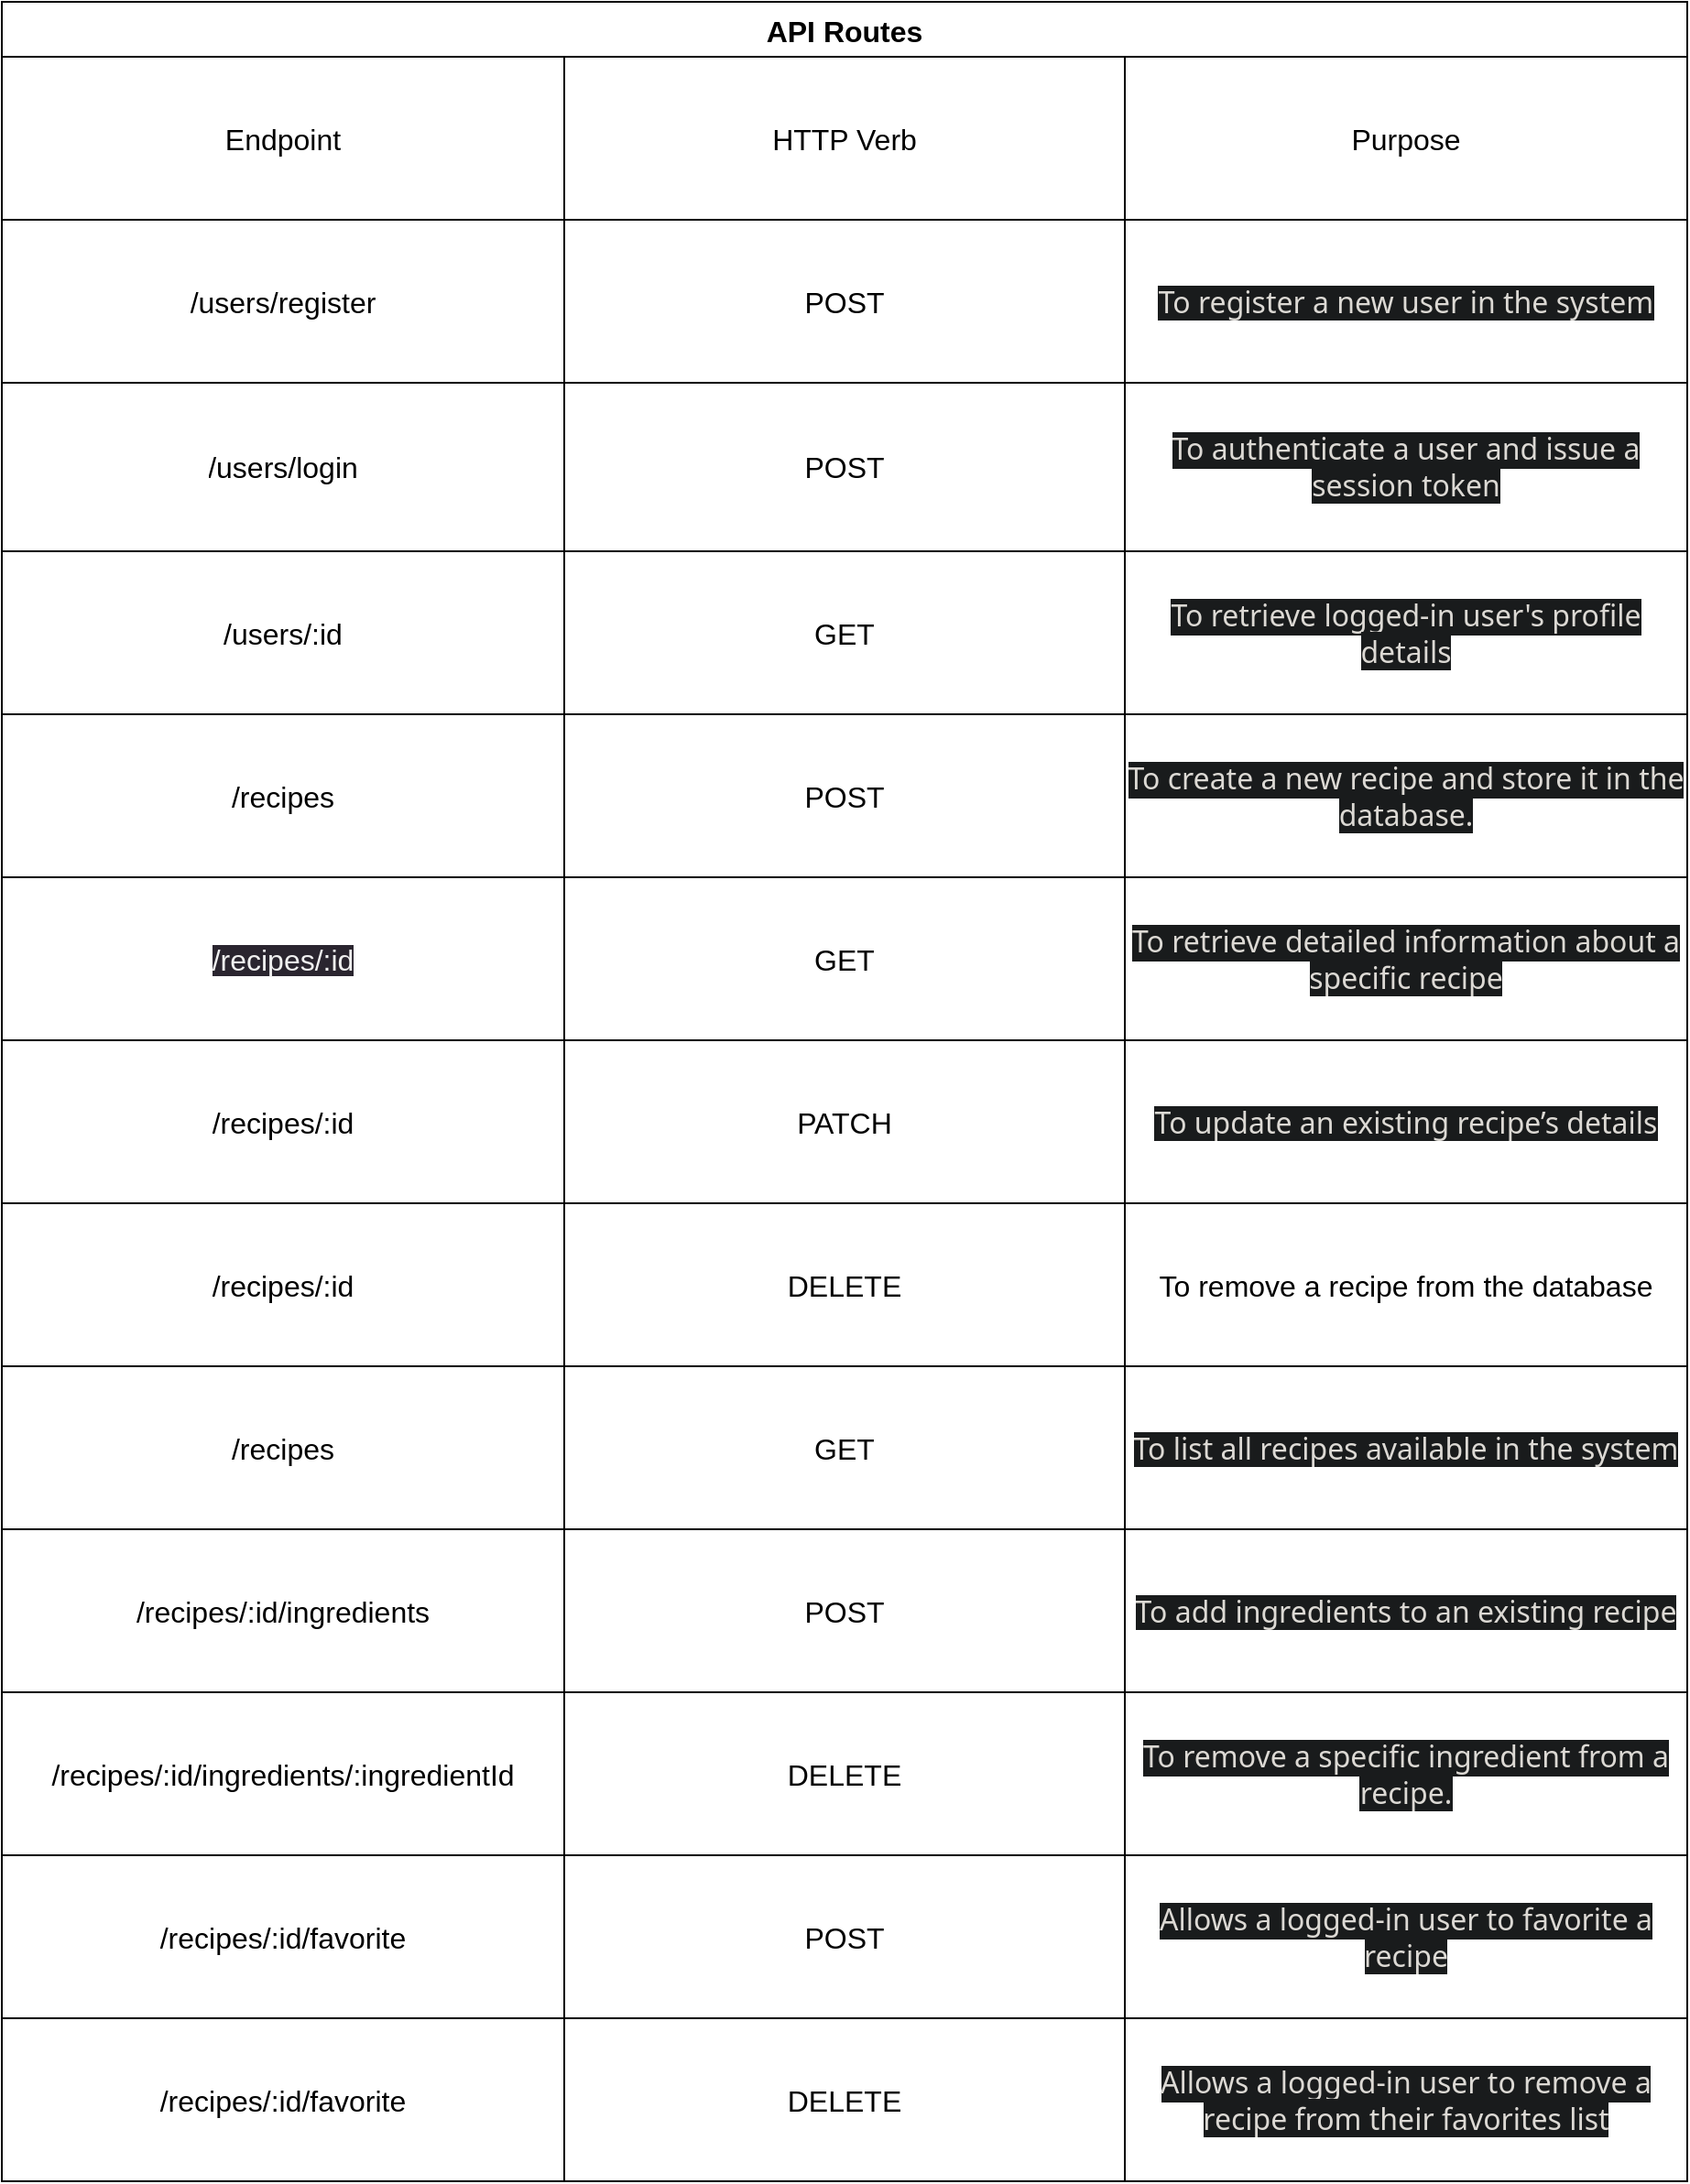 <mxfile>
    <diagram id="S6L31jOvDiZtcp9Sf2Wv" name="Page-1">
        <mxGraphModel dx="2607" dy="1162" grid="1" gridSize="10" guides="1" tooltips="1" connect="1" arrows="1" fold="1" page="1" pageScale="1" pageWidth="850" pageHeight="1100" math="0" shadow="0">
            <root>
                <mxCell id="0"/>
                <mxCell id="1" parent="0"/>
                <mxCell id="2" value="API Routes" style="shape=table;startSize=30;container=1;collapsible=0;childLayout=tableLayout;fontStyle=1;align=center;fontSize=16;" parent="1" vertex="1">
                    <mxGeometry x="240" y="180" width="920" height="1190" as="geometry"/>
                </mxCell>
                <mxCell id="3" value="" style="shape=tableRow;horizontal=0;startSize=0;swimlaneHead=0;swimlaneBody=0;top=0;left=0;bottom=0;right=0;collapsible=0;dropTarget=0;fillColor=none;points=[[0,0.5],[1,0.5]];portConstraint=eastwest;" parent="2" vertex="1">
                    <mxGeometry y="30" width="920" height="89" as="geometry"/>
                </mxCell>
                <mxCell id="4" value="&lt;font style=&quot;font-size: 16px;&quot;&gt;Endpoint&lt;/font&gt;" style="shape=partialRectangle;html=1;whiteSpace=wrap;connectable=0;fillColor=none;top=0;left=0;bottom=0;right=0;overflow=hidden;" parent="3" vertex="1">
                    <mxGeometry width="307" height="89" as="geometry">
                        <mxRectangle width="307" height="89" as="alternateBounds"/>
                    </mxGeometry>
                </mxCell>
                <mxCell id="5" value="&lt;font style=&quot;font-size: 16px;&quot;&gt;HTTP Verb&lt;/font&gt;" style="shape=partialRectangle;html=1;whiteSpace=wrap;connectable=0;fillColor=none;top=0;left=0;bottom=0;right=0;overflow=hidden;" parent="3" vertex="1">
                    <mxGeometry x="307" width="306" height="89" as="geometry">
                        <mxRectangle width="306" height="89" as="alternateBounds"/>
                    </mxGeometry>
                </mxCell>
                <mxCell id="6" value="&lt;font style=&quot;font-size: 16px;&quot;&gt;Purpose&lt;/font&gt;" style="shape=partialRectangle;html=1;whiteSpace=wrap;connectable=0;fillColor=none;top=0;left=0;bottom=0;right=0;overflow=hidden;" parent="3" vertex="1">
                    <mxGeometry x="613" width="307" height="89" as="geometry">
                        <mxRectangle width="307" height="89" as="alternateBounds"/>
                    </mxGeometry>
                </mxCell>
                <mxCell id="7" value="" style="shape=tableRow;horizontal=0;startSize=0;swimlaneHead=0;swimlaneBody=0;top=0;left=0;bottom=0;right=0;collapsible=0;dropTarget=0;fillColor=none;points=[[0,0.5],[1,0.5]];portConstraint=eastwest;" parent="2" vertex="1">
                    <mxGeometry y="119" width="920" height="89" as="geometry"/>
                </mxCell>
                <mxCell id="8" value="&lt;font style=&quot;font-size: 16px;&quot;&gt;/users/register&lt;/font&gt;" style="shape=partialRectangle;html=1;whiteSpace=wrap;connectable=0;fillColor=none;top=0;left=0;bottom=0;right=0;overflow=hidden;" parent="7" vertex="1">
                    <mxGeometry width="307" height="89" as="geometry">
                        <mxRectangle width="307" height="89" as="alternateBounds"/>
                    </mxGeometry>
                </mxCell>
                <mxCell id="9" value="&lt;font style=&quot;font-size: 16px;&quot;&gt;POST&lt;/font&gt;" style="shape=partialRectangle;html=1;whiteSpace=wrap;connectable=0;fillColor=none;top=0;left=0;bottom=0;right=0;overflow=hidden;" parent="7" vertex="1">
                    <mxGeometry x="307" width="306" height="89" as="geometry">
                        <mxRectangle width="306" height="89" as="alternateBounds"/>
                    </mxGeometry>
                </mxCell>
                <mxCell id="10" value="&lt;span style=&quot;color: rgb(220, 217, 212); font-family: Söhne, ui-sans-serif, system-ui, -apple-system, &amp;quot;Segoe UI&amp;quot;, Roboto, Ubuntu, Cantarell, &amp;quot;Noto Sans&amp;quot;, sans-serif, &amp;quot;Helvetica Neue&amp;quot;, Arial, &amp;quot;Apple Color Emoji&amp;quot;, &amp;quot;Segoe UI Emoji&amp;quot;, &amp;quot;Segoe UI Symbol&amp;quot;, &amp;quot;Noto Color Emoji&amp;quot;; font-size: 16px; text-align: left; background-color: rgb(25, 27, 28);&quot;&gt;To register a new user in the system&lt;/span&gt;" style="shape=partialRectangle;html=1;whiteSpace=wrap;connectable=0;fillColor=none;top=0;left=0;bottom=0;right=0;overflow=hidden;" parent="7" vertex="1">
                    <mxGeometry x="613" width="307" height="89" as="geometry">
                        <mxRectangle width="307" height="89" as="alternateBounds"/>
                    </mxGeometry>
                </mxCell>
                <mxCell id="11" value="" style="shape=tableRow;horizontal=0;startSize=0;swimlaneHead=0;swimlaneBody=0;top=0;left=0;bottom=0;right=0;collapsible=0;dropTarget=0;fillColor=none;points=[[0,0.5],[1,0.5]];portConstraint=eastwest;" parent="2" vertex="1">
                    <mxGeometry y="208" width="920" height="92" as="geometry"/>
                </mxCell>
                <mxCell id="12" value="&lt;font style=&quot;font-size: 16px;&quot;&gt;/users/login&lt;/font&gt;" style="shape=partialRectangle;html=1;whiteSpace=wrap;connectable=0;fillColor=none;top=0;left=0;bottom=0;right=0;overflow=hidden;" parent="11" vertex="1">
                    <mxGeometry width="307" height="92" as="geometry">
                        <mxRectangle width="307" height="92" as="alternateBounds"/>
                    </mxGeometry>
                </mxCell>
                <mxCell id="13" value="&lt;font style=&quot;font-size: 16px;&quot;&gt;POST&lt;/font&gt;" style="shape=partialRectangle;html=1;whiteSpace=wrap;connectable=0;fillColor=none;top=0;left=0;bottom=0;right=0;overflow=hidden;" parent="11" vertex="1">
                    <mxGeometry x="307" width="306" height="92" as="geometry">
                        <mxRectangle width="306" height="92" as="alternateBounds"/>
                    </mxGeometry>
                </mxCell>
                <mxCell id="14" value="&lt;span style=&quot;color: rgb(220, 217, 212); font-family: Söhne, ui-sans-serif, system-ui, -apple-system, &amp;quot;Segoe UI&amp;quot;, Roboto, Ubuntu, Cantarell, &amp;quot;Noto Sans&amp;quot;, sans-serif, &amp;quot;Helvetica Neue&amp;quot;, Arial, &amp;quot;Apple Color Emoji&amp;quot;, &amp;quot;Segoe UI Emoji&amp;quot;, &amp;quot;Segoe UI Symbol&amp;quot;, &amp;quot;Noto Color Emoji&amp;quot;; font-size: 16px; text-align: left; background-color: rgb(25, 27, 28);&quot;&gt;To authenticate a user and issue a session token&lt;/span&gt;" style="shape=partialRectangle;html=1;whiteSpace=wrap;connectable=0;fillColor=none;top=0;left=0;bottom=0;right=0;overflow=hidden;" parent="11" vertex="1">
                    <mxGeometry x="613" width="307" height="92" as="geometry">
                        <mxRectangle width="307" height="92" as="alternateBounds"/>
                    </mxGeometry>
                </mxCell>
                <mxCell id="19" style="shape=tableRow;horizontal=0;startSize=0;swimlaneHead=0;swimlaneBody=0;top=0;left=0;bottom=0;right=0;collapsible=0;dropTarget=0;fillColor=none;points=[[0,0.5],[1,0.5]];portConstraint=eastwest;" parent="2" vertex="1">
                    <mxGeometry y="300" width="920" height="89" as="geometry"/>
                </mxCell>
                <mxCell id="20" value="&lt;font style=&quot;font-size: 16px;&quot;&gt;/users/:id&lt;/font&gt;" style="shape=partialRectangle;html=1;whiteSpace=wrap;connectable=0;fillColor=none;top=0;left=0;bottom=0;right=0;overflow=hidden;" parent="19" vertex="1">
                    <mxGeometry width="307" height="89" as="geometry">
                        <mxRectangle width="307" height="89" as="alternateBounds"/>
                    </mxGeometry>
                </mxCell>
                <mxCell id="21" value="&lt;font style=&quot;font-size: 16px;&quot;&gt;GET&lt;/font&gt;" style="shape=partialRectangle;html=1;whiteSpace=wrap;connectable=0;fillColor=none;top=0;left=0;bottom=0;right=0;overflow=hidden;" parent="19" vertex="1">
                    <mxGeometry x="307" width="306" height="89" as="geometry">
                        <mxRectangle width="306" height="89" as="alternateBounds"/>
                    </mxGeometry>
                </mxCell>
                <mxCell id="22" value="&lt;span style=&quot;color: rgb(220, 217, 212); font-family: Söhne, ui-sans-serif, system-ui, -apple-system, &amp;quot;Segoe UI&amp;quot;, Roboto, Ubuntu, Cantarell, &amp;quot;Noto Sans&amp;quot;, sans-serif, &amp;quot;Helvetica Neue&amp;quot;, Arial, &amp;quot;Apple Color Emoji&amp;quot;, &amp;quot;Segoe UI Emoji&amp;quot;, &amp;quot;Segoe UI Symbol&amp;quot;, &amp;quot;Noto Color Emoji&amp;quot;; font-size: 16px; text-align: left; background-color: rgb(25, 27, 28);&quot;&gt;To retrieve logged-in user's profile details&lt;/span&gt;" style="shape=partialRectangle;html=1;whiteSpace=wrap;connectable=0;fillColor=none;top=0;left=0;bottom=0;right=0;overflow=hidden;" parent="19" vertex="1">
                    <mxGeometry x="613" width="307" height="89" as="geometry">
                        <mxRectangle width="307" height="89" as="alternateBounds"/>
                    </mxGeometry>
                </mxCell>
                <mxCell id="15" style="shape=tableRow;horizontal=0;startSize=0;swimlaneHead=0;swimlaneBody=0;top=0;left=0;bottom=0;right=0;collapsible=0;dropTarget=0;fillColor=none;points=[[0,0.5],[1,0.5]];portConstraint=eastwest;" parent="2" vertex="1">
                    <mxGeometry y="389" width="920" height="89" as="geometry"/>
                </mxCell>
                <mxCell id="16" value="&lt;font style=&quot;font-size: 16px;&quot;&gt;/recipes&lt;/font&gt;" style="shape=partialRectangle;html=1;whiteSpace=wrap;connectable=0;fillColor=none;top=0;left=0;bottom=0;right=0;overflow=hidden;" parent="15" vertex="1">
                    <mxGeometry width="307" height="89" as="geometry">
                        <mxRectangle width="307" height="89" as="alternateBounds"/>
                    </mxGeometry>
                </mxCell>
                <mxCell id="17" value="&lt;font style=&quot;font-size: 16px;&quot;&gt;POST&lt;/font&gt;" style="shape=partialRectangle;html=1;whiteSpace=wrap;connectable=0;fillColor=none;top=0;left=0;bottom=0;right=0;overflow=hidden;" parent="15" vertex="1">
                    <mxGeometry x="307" width="306" height="89" as="geometry">
                        <mxRectangle width="306" height="89" as="alternateBounds"/>
                    </mxGeometry>
                </mxCell>
                <mxCell id="18" value="&lt;span style=&quot;color: rgb(220, 217, 212); font-family: Söhne, ui-sans-serif, system-ui, -apple-system, &amp;quot;Segoe UI&amp;quot;, Roboto, Ubuntu, Cantarell, &amp;quot;Noto Sans&amp;quot;, sans-serif, &amp;quot;Helvetica Neue&amp;quot;, Arial, &amp;quot;Apple Color Emoji&amp;quot;, &amp;quot;Segoe UI Emoji&amp;quot;, &amp;quot;Segoe UI Symbol&amp;quot;, &amp;quot;Noto Color Emoji&amp;quot;; font-size: 16px; text-align: left; background-color: rgb(25, 27, 28);&quot;&gt;To create a new recipe and store it in the database.&lt;/span&gt;" style="shape=partialRectangle;html=1;whiteSpace=wrap;connectable=0;fillColor=none;top=0;left=0;bottom=0;right=0;overflow=hidden;" parent="15" vertex="1">
                    <mxGeometry x="613" width="307" height="89" as="geometry">
                        <mxRectangle width="307" height="89" as="alternateBounds"/>
                    </mxGeometry>
                </mxCell>
                <mxCell id="31" style="shape=tableRow;horizontal=0;startSize=0;swimlaneHead=0;swimlaneBody=0;top=0;left=0;bottom=0;right=0;collapsible=0;dropTarget=0;fillColor=none;points=[[0,0.5],[1,0.5]];portConstraint=eastwest;" parent="2" vertex="1">
                    <mxGeometry y="478" width="920" height="89" as="geometry"/>
                </mxCell>
                <mxCell id="32" value="&lt;span style=&quot;color: rgb(240, 240, 240); font-family: Helvetica; font-size: 16px; font-style: normal; font-variant-ligatures: normal; font-variant-caps: normal; font-weight: 400; letter-spacing: normal; orphans: 2; text-align: center; text-indent: 0px; text-transform: none; widows: 2; word-spacing: 0px; -webkit-text-stroke-width: 0px; background-color: rgb(42, 37, 47); text-decoration-thickness: initial; text-decoration-style: initial; text-decoration-color: initial; float: none; display: inline !important;&quot;&gt;/recipes/:id&lt;/span&gt;" style="shape=partialRectangle;html=1;whiteSpace=wrap;connectable=0;fillColor=none;top=0;left=0;bottom=0;right=0;overflow=hidden;" parent="31" vertex="1">
                    <mxGeometry width="307" height="89" as="geometry">
                        <mxRectangle width="307" height="89" as="alternateBounds"/>
                    </mxGeometry>
                </mxCell>
                <mxCell id="33" value="&lt;font style=&quot;font-size: 16px;&quot;&gt;GET&lt;/font&gt;" style="shape=partialRectangle;html=1;whiteSpace=wrap;connectable=0;fillColor=none;top=0;left=0;bottom=0;right=0;overflow=hidden;" parent="31" vertex="1">
                    <mxGeometry x="307" width="306" height="89" as="geometry">
                        <mxRectangle width="306" height="89" as="alternateBounds"/>
                    </mxGeometry>
                </mxCell>
                <mxCell id="34" value="&lt;span style=&quot;color: rgb(220, 217, 212); font-family: Söhne, ui-sans-serif, system-ui, -apple-system, &amp;quot;Segoe UI&amp;quot;, Roboto, Ubuntu, Cantarell, &amp;quot;Noto Sans&amp;quot;, sans-serif, &amp;quot;Helvetica Neue&amp;quot;, Arial, &amp;quot;Apple Color Emoji&amp;quot;, &amp;quot;Segoe UI Emoji&amp;quot;, &amp;quot;Segoe UI Symbol&amp;quot;, &amp;quot;Noto Color Emoji&amp;quot;; font-size: 16px; text-align: left; background-color: rgb(25, 27, 28);&quot;&gt;To retrieve detailed information about a specific recipe&lt;/span&gt;" style="shape=partialRectangle;html=1;whiteSpace=wrap;connectable=0;fillColor=none;top=0;left=0;bottom=0;right=0;overflow=hidden;" parent="31" vertex="1">
                    <mxGeometry x="613" width="307" height="89" as="geometry">
                        <mxRectangle width="307" height="89" as="alternateBounds"/>
                    </mxGeometry>
                </mxCell>
                <mxCell id="27" style="shape=tableRow;horizontal=0;startSize=0;swimlaneHead=0;swimlaneBody=0;top=0;left=0;bottom=0;right=0;collapsible=0;dropTarget=0;fillColor=none;points=[[0,0.5],[1,0.5]];portConstraint=eastwest;" parent="2" vertex="1">
                    <mxGeometry y="567" width="920" height="89" as="geometry"/>
                </mxCell>
                <mxCell id="28" value="&lt;span style=&quot;font-size: 16px;&quot;&gt;/recipes/:id&lt;/span&gt;" style="shape=partialRectangle;html=1;whiteSpace=wrap;connectable=0;fillColor=none;top=0;left=0;bottom=0;right=0;overflow=hidden;" parent="27" vertex="1">
                    <mxGeometry width="307" height="89" as="geometry">
                        <mxRectangle width="307" height="89" as="alternateBounds"/>
                    </mxGeometry>
                </mxCell>
                <mxCell id="29" value="&lt;font style=&quot;font-size: 16px;&quot;&gt;PATCH&lt;/font&gt;" style="shape=partialRectangle;html=1;whiteSpace=wrap;connectable=0;fillColor=none;top=0;left=0;bottom=0;right=0;overflow=hidden;" parent="27" vertex="1">
                    <mxGeometry x="307" width="306" height="89" as="geometry">
                        <mxRectangle width="306" height="89" as="alternateBounds"/>
                    </mxGeometry>
                </mxCell>
                <mxCell id="30" value="&lt;span style=&quot;color: rgb(220, 217, 212); font-family: Söhne, ui-sans-serif, system-ui, -apple-system, &amp;quot;Segoe UI&amp;quot;, Roboto, Ubuntu, Cantarell, &amp;quot;Noto Sans&amp;quot;, sans-serif, &amp;quot;Helvetica Neue&amp;quot;, Arial, &amp;quot;Apple Color Emoji&amp;quot;, &amp;quot;Segoe UI Emoji&amp;quot;, &amp;quot;Segoe UI Symbol&amp;quot;, &amp;quot;Noto Color Emoji&amp;quot;; font-size: 16px; text-align: left; background-color: rgb(25, 27, 28);&quot;&gt;To update an existing recipe’s details&lt;/span&gt;" style="shape=partialRectangle;html=1;whiteSpace=wrap;connectable=0;fillColor=none;top=0;left=0;bottom=0;right=0;overflow=hidden;" parent="27" vertex="1">
                    <mxGeometry x="613" width="307" height="89" as="geometry">
                        <mxRectangle width="307" height="89" as="alternateBounds"/>
                    </mxGeometry>
                </mxCell>
                <mxCell id="55" style="shape=tableRow;horizontal=0;startSize=0;swimlaneHead=0;swimlaneBody=0;top=0;left=0;bottom=0;right=0;collapsible=0;dropTarget=0;fillColor=none;points=[[0,0.5],[1,0.5]];portConstraint=eastwest;" vertex="1" parent="2">
                    <mxGeometry y="656" width="920" height="89" as="geometry"/>
                </mxCell>
                <mxCell id="56" value="&lt;span style=&quot;font-size: 16px;&quot;&gt;/recipes/:id&lt;/span&gt;" style="shape=partialRectangle;html=1;whiteSpace=wrap;connectable=0;fillColor=none;top=0;left=0;bottom=0;right=0;overflow=hidden;" vertex="1" parent="55">
                    <mxGeometry width="307" height="89" as="geometry">
                        <mxRectangle width="307" height="89" as="alternateBounds"/>
                    </mxGeometry>
                </mxCell>
                <mxCell id="57" value="&lt;span style=&quot;font-size: 16px;&quot;&gt;DELETE&lt;/span&gt;" style="shape=partialRectangle;html=1;whiteSpace=wrap;connectable=0;fillColor=none;top=0;left=0;bottom=0;right=0;overflow=hidden;" vertex="1" parent="55">
                    <mxGeometry x="307" width="306" height="89" as="geometry">
                        <mxRectangle width="306" height="89" as="alternateBounds"/>
                    </mxGeometry>
                </mxCell>
                <mxCell id="58" value="&lt;font style=&quot;font-size: 16px;&quot;&gt;To remove a recipe from the database&lt;/font&gt;" style="shape=partialRectangle;html=1;whiteSpace=wrap;connectable=0;fillColor=none;top=0;left=0;bottom=0;right=0;overflow=hidden;" vertex="1" parent="55">
                    <mxGeometry x="613" width="307" height="89" as="geometry">
                        <mxRectangle width="307" height="89" as="alternateBounds"/>
                    </mxGeometry>
                </mxCell>
                <mxCell id="35" style="shape=tableRow;horizontal=0;startSize=0;swimlaneHead=0;swimlaneBody=0;top=0;left=0;bottom=0;right=0;collapsible=0;dropTarget=0;fillColor=none;points=[[0,0.5],[1,0.5]];portConstraint=eastwest;" parent="2" vertex="1">
                    <mxGeometry y="745" width="920" height="89" as="geometry"/>
                </mxCell>
                <mxCell id="36" value="&lt;span style=&quot;font-size: 16px;&quot;&gt;/recipes&lt;/span&gt;" style="shape=partialRectangle;html=1;whiteSpace=wrap;connectable=0;fillColor=none;top=0;left=0;bottom=0;right=0;overflow=hidden;" parent="35" vertex="1">
                    <mxGeometry width="307" height="89" as="geometry">
                        <mxRectangle width="307" height="89" as="alternateBounds"/>
                    </mxGeometry>
                </mxCell>
                <mxCell id="37" value="&lt;font style=&quot;font-size: 16px;&quot;&gt;GET&lt;/font&gt;" style="shape=partialRectangle;html=1;whiteSpace=wrap;connectable=0;fillColor=none;top=0;left=0;bottom=0;right=0;overflow=hidden;" parent="35" vertex="1">
                    <mxGeometry x="307" width="306" height="89" as="geometry">
                        <mxRectangle width="306" height="89" as="alternateBounds"/>
                    </mxGeometry>
                </mxCell>
                <mxCell id="38" value="&lt;span style=&quot;color: rgb(220, 217, 212); font-family: Söhne, ui-sans-serif, system-ui, -apple-system, &amp;quot;Segoe UI&amp;quot;, Roboto, Ubuntu, Cantarell, &amp;quot;Noto Sans&amp;quot;, sans-serif, &amp;quot;Helvetica Neue&amp;quot;, Arial, &amp;quot;Apple Color Emoji&amp;quot;, &amp;quot;Segoe UI Emoji&amp;quot;, &amp;quot;Segoe UI Symbol&amp;quot;, &amp;quot;Noto Color Emoji&amp;quot;; font-size: 16px; text-align: left; background-color: rgb(25, 27, 28);&quot;&gt;To list all recipes available in the system&lt;/span&gt;" style="shape=partialRectangle;html=1;whiteSpace=wrap;connectable=0;fillColor=none;top=0;left=0;bottom=0;right=0;overflow=hidden;" parent="35" vertex="1">
                    <mxGeometry x="613" width="307" height="89" as="geometry">
                        <mxRectangle width="307" height="89" as="alternateBounds"/>
                    </mxGeometry>
                </mxCell>
                <mxCell id="39" style="shape=tableRow;horizontal=0;startSize=0;swimlaneHead=0;swimlaneBody=0;top=0;left=0;bottom=0;right=0;collapsible=0;dropTarget=0;fillColor=none;points=[[0,0.5],[1,0.5]];portConstraint=eastwest;" parent="2" vertex="1">
                    <mxGeometry y="834" width="920" height="89" as="geometry"/>
                </mxCell>
                <mxCell id="40" value="&lt;span style=&quot;font-size: 16px;&quot;&gt;/recipes/:id/ingredients&lt;/span&gt;" style="shape=partialRectangle;html=1;whiteSpace=wrap;connectable=0;fillColor=none;top=0;left=0;bottom=0;right=0;overflow=hidden;" parent="39" vertex="1">
                    <mxGeometry width="307" height="89" as="geometry">
                        <mxRectangle width="307" height="89" as="alternateBounds"/>
                    </mxGeometry>
                </mxCell>
                <mxCell id="41" value="&lt;font style=&quot;font-size: 16px;&quot;&gt;POST&lt;/font&gt;" style="shape=partialRectangle;html=1;whiteSpace=wrap;connectable=0;fillColor=none;top=0;left=0;bottom=0;right=0;overflow=hidden;" parent="39" vertex="1">
                    <mxGeometry x="307" width="306" height="89" as="geometry">
                        <mxRectangle width="306" height="89" as="alternateBounds"/>
                    </mxGeometry>
                </mxCell>
                <mxCell id="42" value="&lt;span style=&quot;color: rgb(220, 217, 212); font-family: Söhne, ui-sans-serif, system-ui, -apple-system, &amp;quot;Segoe UI&amp;quot;, Roboto, Ubuntu, Cantarell, &amp;quot;Noto Sans&amp;quot;, sans-serif, &amp;quot;Helvetica Neue&amp;quot;, Arial, &amp;quot;Apple Color Emoji&amp;quot;, &amp;quot;Segoe UI Emoji&amp;quot;, &amp;quot;Segoe UI Symbol&amp;quot;, &amp;quot;Noto Color Emoji&amp;quot;; font-size: 16px; text-align: left; background-color: rgb(25, 27, 28);&quot;&gt;To add ingredients to an existing recipe&lt;/span&gt;" style="shape=partialRectangle;html=1;whiteSpace=wrap;connectable=0;fillColor=none;top=0;left=0;bottom=0;right=0;overflow=hidden;" parent="39" vertex="1">
                    <mxGeometry x="613" width="307" height="89" as="geometry">
                        <mxRectangle width="307" height="89" as="alternateBounds"/>
                    </mxGeometry>
                </mxCell>
                <mxCell id="43" style="shape=tableRow;horizontal=0;startSize=0;swimlaneHead=0;swimlaneBody=0;top=0;left=0;bottom=0;right=0;collapsible=0;dropTarget=0;fillColor=none;points=[[0,0.5],[1,0.5]];portConstraint=eastwest;" parent="2" vertex="1">
                    <mxGeometry y="923" width="920" height="89" as="geometry"/>
                </mxCell>
                <mxCell id="44" value="&lt;span style=&quot;font-size: 16px;&quot;&gt;/recipes/:id/ingredients/:ingredientId&lt;/span&gt;" style="shape=partialRectangle;html=1;whiteSpace=wrap;connectable=0;fillColor=none;top=0;left=0;bottom=0;right=0;overflow=hidden;" parent="43" vertex="1">
                    <mxGeometry width="307" height="89" as="geometry">
                        <mxRectangle width="307" height="89" as="alternateBounds"/>
                    </mxGeometry>
                </mxCell>
                <mxCell id="45" value="&lt;font style=&quot;font-size: 16px;&quot;&gt;DELETE&lt;/font&gt;" style="shape=partialRectangle;html=1;whiteSpace=wrap;connectable=0;fillColor=none;top=0;left=0;bottom=0;right=0;overflow=hidden;" parent="43" vertex="1">
                    <mxGeometry x="307" width="306" height="89" as="geometry">
                        <mxRectangle width="306" height="89" as="alternateBounds"/>
                    </mxGeometry>
                </mxCell>
                <mxCell id="46" value="&lt;span style=&quot;color: rgb(220, 217, 212); font-family: Söhne, ui-sans-serif, system-ui, -apple-system, &amp;quot;Segoe UI&amp;quot;, Roboto, Ubuntu, Cantarell, &amp;quot;Noto Sans&amp;quot;, sans-serif, &amp;quot;Helvetica Neue&amp;quot;, Arial, &amp;quot;Apple Color Emoji&amp;quot;, &amp;quot;Segoe UI Emoji&amp;quot;, &amp;quot;Segoe UI Symbol&amp;quot;, &amp;quot;Noto Color Emoji&amp;quot;; font-size: 16px; text-align: left; background-color: rgb(25, 27, 28);&quot;&gt;To remove a specific ingredient from a recipe.&lt;/span&gt;" style="shape=partialRectangle;html=1;whiteSpace=wrap;connectable=0;fillColor=none;top=0;left=0;bottom=0;right=0;overflow=hidden;" parent="43" vertex="1">
                    <mxGeometry x="613" width="307" height="89" as="geometry">
                        <mxRectangle width="307" height="89" as="alternateBounds"/>
                    </mxGeometry>
                </mxCell>
                <mxCell id="47" style="shape=tableRow;horizontal=0;startSize=0;swimlaneHead=0;swimlaneBody=0;top=0;left=0;bottom=0;right=0;collapsible=0;dropTarget=0;fillColor=none;points=[[0,0.5],[1,0.5]];portConstraint=eastwest;" parent="2" vertex="1">
                    <mxGeometry y="1012" width="920" height="89" as="geometry"/>
                </mxCell>
                <mxCell id="48" value="&lt;span style=&quot;font-size: 16px;&quot;&gt;/recipes/:id/favorite&lt;/span&gt;" style="shape=partialRectangle;html=1;whiteSpace=wrap;connectable=0;fillColor=none;top=0;left=0;bottom=0;right=0;overflow=hidden;" parent="47" vertex="1">
                    <mxGeometry width="307" height="89" as="geometry">
                        <mxRectangle width="307" height="89" as="alternateBounds"/>
                    </mxGeometry>
                </mxCell>
                <mxCell id="49" value="&lt;font style=&quot;font-size: 16px;&quot;&gt;POST&lt;/font&gt;" style="shape=partialRectangle;html=1;whiteSpace=wrap;connectable=0;fillColor=none;top=0;left=0;bottom=0;right=0;overflow=hidden;" parent="47" vertex="1">
                    <mxGeometry x="307" width="306" height="89" as="geometry">
                        <mxRectangle width="306" height="89" as="alternateBounds"/>
                    </mxGeometry>
                </mxCell>
                <mxCell id="50" value="&lt;span style=&quot;color: rgb(220, 217, 212); font-family: Söhne, ui-sans-serif, system-ui, -apple-system, &amp;quot;Segoe UI&amp;quot;, Roboto, Ubuntu, Cantarell, &amp;quot;Noto Sans&amp;quot;, sans-serif, &amp;quot;Helvetica Neue&amp;quot;, Arial, &amp;quot;Apple Color Emoji&amp;quot;, &amp;quot;Segoe UI Emoji&amp;quot;, &amp;quot;Segoe UI Symbol&amp;quot;, &amp;quot;Noto Color Emoji&amp;quot;; font-size: 16px; text-align: left; background-color: rgb(25, 27, 28);&quot;&gt;Allows a logged-in user to favorite a recipe&lt;/span&gt;" style="shape=partialRectangle;html=1;whiteSpace=wrap;connectable=0;fillColor=none;top=0;left=0;bottom=0;right=0;overflow=hidden;" parent="47" vertex="1">
                    <mxGeometry x="613" width="307" height="89" as="geometry">
                        <mxRectangle width="307" height="89" as="alternateBounds"/>
                    </mxGeometry>
                </mxCell>
                <mxCell id="51" style="shape=tableRow;horizontal=0;startSize=0;swimlaneHead=0;swimlaneBody=0;top=0;left=0;bottom=0;right=0;collapsible=0;dropTarget=0;fillColor=none;points=[[0,0.5],[1,0.5]];portConstraint=eastwest;" parent="2" vertex="1">
                    <mxGeometry y="1101" width="920" height="89" as="geometry"/>
                </mxCell>
                <mxCell id="52" value="&lt;span style=&quot;font-size: 16px;&quot;&gt;/recipes/:id/favorite&lt;/span&gt;" style="shape=partialRectangle;html=1;whiteSpace=wrap;connectable=0;fillColor=none;top=0;left=0;bottom=0;right=0;overflow=hidden;" parent="51" vertex="1">
                    <mxGeometry width="307" height="89" as="geometry">
                        <mxRectangle width="307" height="89" as="alternateBounds"/>
                    </mxGeometry>
                </mxCell>
                <mxCell id="53" value="&lt;font style=&quot;font-size: 16px;&quot;&gt;DELETE&lt;/font&gt;" style="shape=partialRectangle;html=1;whiteSpace=wrap;connectable=0;fillColor=none;top=0;left=0;bottom=0;right=0;overflow=hidden;" parent="51" vertex="1">
                    <mxGeometry x="307" width="306" height="89" as="geometry">
                        <mxRectangle width="306" height="89" as="alternateBounds"/>
                    </mxGeometry>
                </mxCell>
                <mxCell id="54" value="&lt;span style=&quot;color: rgb(220, 217, 212); font-family: Söhne, ui-sans-serif, system-ui, -apple-system, &amp;quot;Segoe UI&amp;quot;, Roboto, Ubuntu, Cantarell, &amp;quot;Noto Sans&amp;quot;, sans-serif, &amp;quot;Helvetica Neue&amp;quot;, Arial, &amp;quot;Apple Color Emoji&amp;quot;, &amp;quot;Segoe UI Emoji&amp;quot;, &amp;quot;Segoe UI Symbol&amp;quot;, &amp;quot;Noto Color Emoji&amp;quot;; font-size: 16px; text-align: left; background-color: rgb(25, 27, 28);&quot;&gt;Allows a logged-in user to remove a recipe from their favorites list&lt;/span&gt;" style="shape=partialRectangle;html=1;whiteSpace=wrap;connectable=0;fillColor=none;top=0;left=0;bottom=0;right=0;overflow=hidden;" parent="51" vertex="1">
                    <mxGeometry x="613" width="307" height="89" as="geometry">
                        <mxRectangle width="307" height="89" as="alternateBounds"/>
                    </mxGeometry>
                </mxCell>
            </root>
        </mxGraphModel>
    </diagram>
</mxfile>